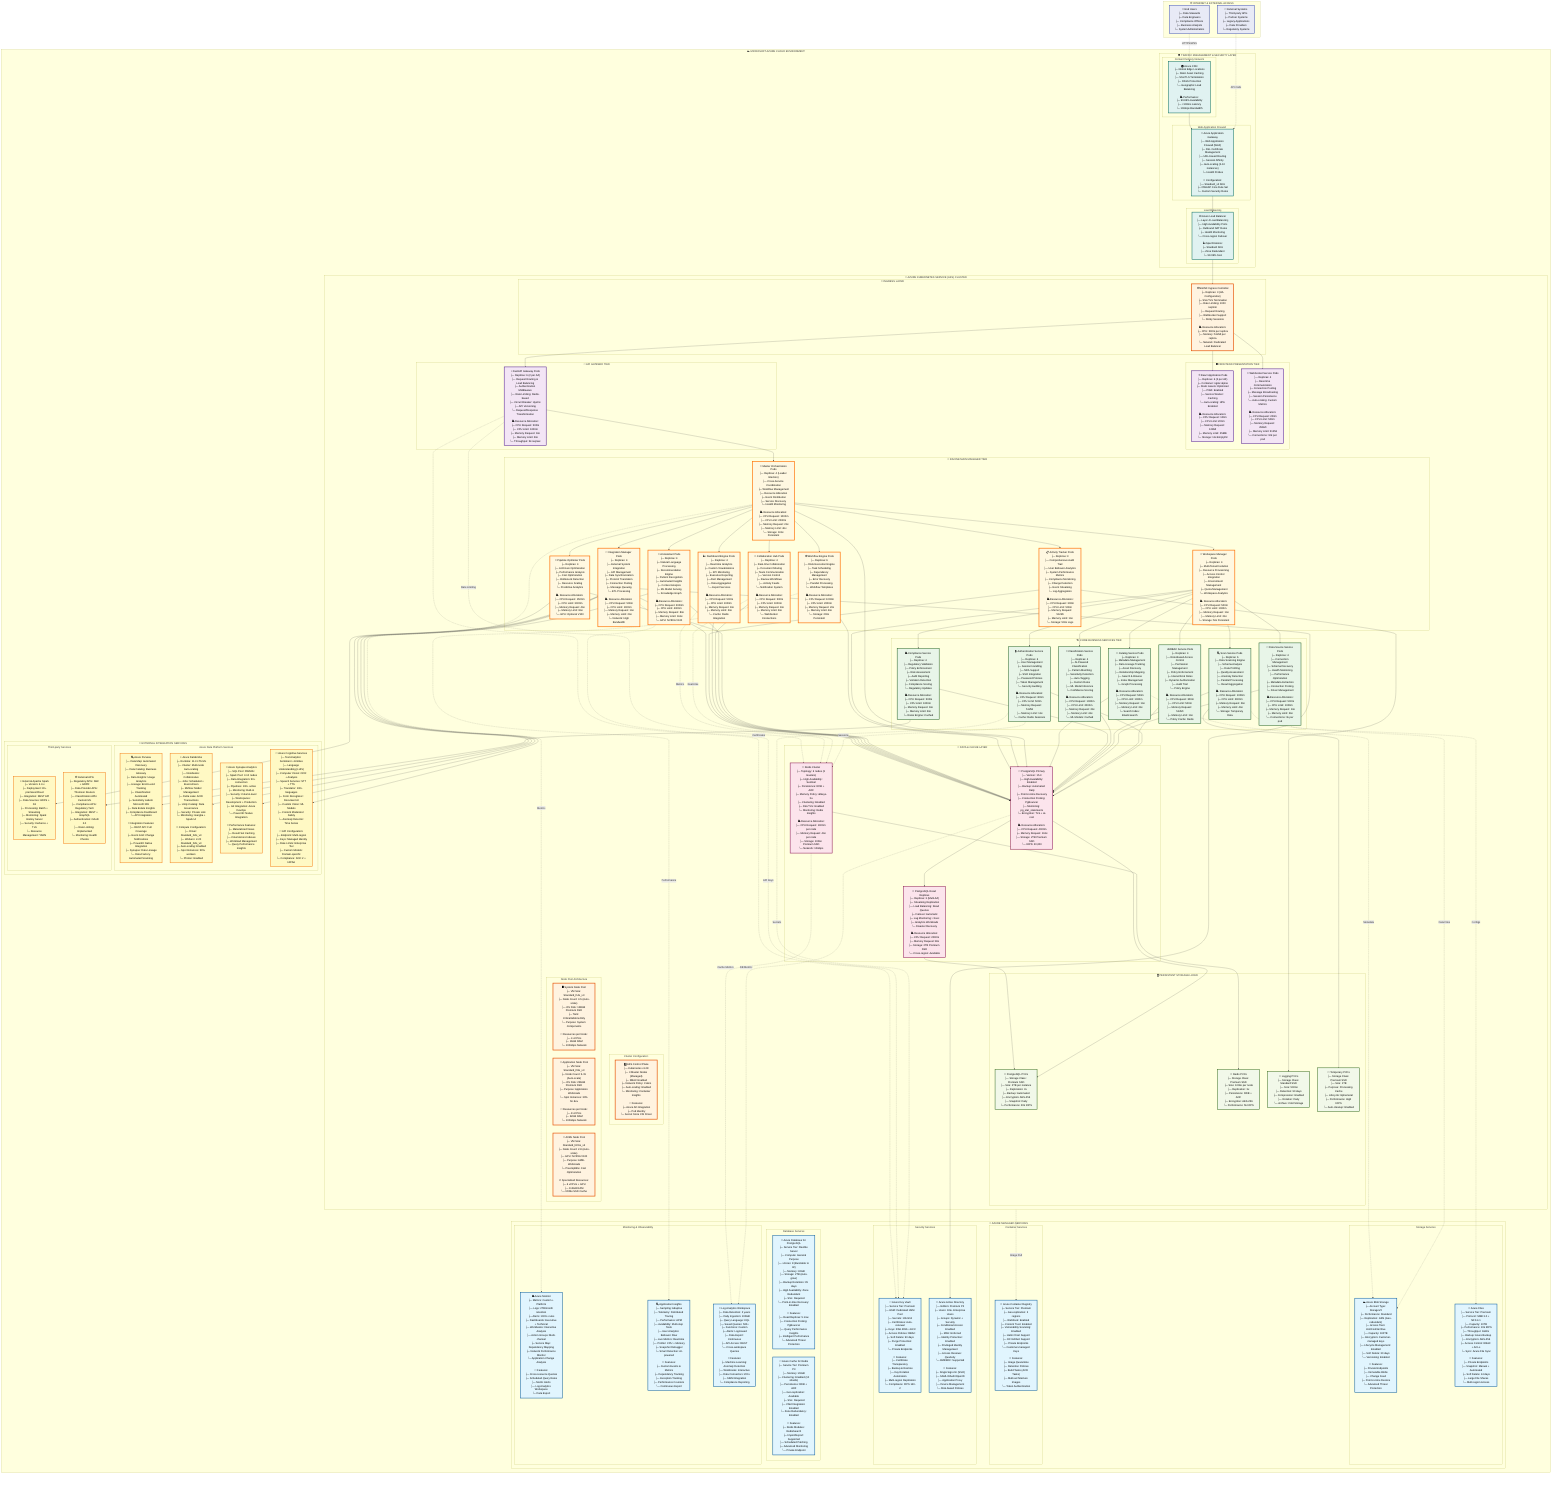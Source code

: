 graph TB
    %% ========================================================================
    %% DATAWAVE DATA GOVERNANCE SYSTEM - ADVANCED DEPLOYMENT ARCHITECTURE
    %% ========================================================================
    
    %% Internet & External Access
    subgraph INTERNET["🌐 INTERNET & EXTERNAL ACCESS"]
        direction TB
        USERS["👥 End Users<br/>├─ Data Stewards<br/>├─ Data Engineers<br/>├─ Compliance Officers<br/>├─ Business Analysts<br/>└─ System Administrators"]
        EXTERNAL_SYSTEMS["🔗 External Systems<br/>├─ Third-party APIs<br/>├─ Partner Systems<br/>├─ Legacy Applications<br/>├─ Data Providers<br/>└─ Regulatory Systems"]
    end
    
    %% Azure Cloud Environment
    subgraph AZURE_CLOUD["☁️ MICROSOFT AZURE CLOUD ENVIRONMENT"]
        direction TB
        
        %% Traffic Management & Security Layer
        subgraph TRAFFIC_MGT["🛡️ TRAFFIC MANAGEMENT & SECURITY LAYER"]
            direction TB
            subgraph CDN_LAYER["Content Delivery Network"]
                AZURE_CDN["🌍 Azure CDN<br/>├─ Global Edge Locations<br/>├─ Static Asset Caching<br/>├─ SSL/TLS Termination<br/>├─ DDoS Protection<br/>└─ Geographic Load Balancing<br/><br/>📊 Performance:<br/>├─ 99.99% Availability<br/>├─ <100ms Latency<br/>└─ 10Gbps Bandwidth"]
            end
            
            subgraph WAF_LAYER["Web Application Firewall"]
                APP_GATEWAY["🔐 Azure Application Gateway<br/>├─ Web Application Firewall (WAF)<br/>├─ SSL Certificate Management<br/>├─ URL-based Routing<br/>├─ Session Affinity<br/>├─ Auto-scaling (2-10 instances)<br/>└─ Health Probes<br/><br/>🔧 Configuration:<br/>├─ Standard_v2 SKU<br/>├─ OWASP Core Rule Set<br/>└─ Custom Security Rules"]
            end
            
            subgraph LOAD_BALANCER["Load Balancing"]
                AZURE_LB["⚖️ Azure Load Balancer<br/>├─ Layer 4 Load Balancing<br/>├─ High Availability Ports<br/>├─ Outbound NAT Rules<br/>├─ Health Monitoring<br/>└─ Cross-region Failover<br/><br/>📈 Specifications:<br/>├─ Standard SKU<br/>├─ Zone Redundant<br/>└─ 99.99% SLA"]
            end
        end
        
        %% Container Orchestration Platform
        subgraph AKS_CLUSTER["🚢 AZURE KUBERNETES SERVICE (AKS) CLUSTER"]
            direction TB
            
            %% Cluster Configuration
            subgraph CLUSTER_CONFIG["Cluster Configuration"]
                AKS_CONTROL["🎛️ AKS Control Plane<br/>├─ Kubernetes v1.28<br/>├─ 3 Master Nodes (Managed)<br/>├─ RBAC Enabled<br/>├─ Network Policy: Calico<br/>├─ Auto-scaling: Enabled<br/>└─ Monitoring: Container Insights<br/><br/>🔧 Features:<br/>├─ Azure AD Integration<br/>├─ Pod Identity<br/>└─ Secret Store CSI Driver"]
            end
            
            %% Node Pools
            subgraph NODE_POOLS["Node Pool Architecture"]
                SYSTEM_POOL["🖥️ System Node Pool<br/>├─ VM Size: Standard_D4s_v3<br/>├─ Node Count: 3-5 (Auto-scale)<br/>├─ OS Disk: 128GB Premium SSD<br/>├─ Taint: CriticalAddonsOnly<br/>└─ Purpose: System Components<br/><br/>💾 Resources per Node:<br/>├─ 4 vCPUs<br/>├─ 16GB RAM<br/>└─ 100Gbps Network"]
                
                APPLICATION_POOL["🚀 Application Node Pool<br/>├─ VM Size: Standard_D8s_v3<br/>├─ Node Count: 5-15 (Auto-scale)<br/>├─ OS Disk: 256GB Premium SSD<br/>├─ Purpose: Application Workloads<br/>└─ Spot Instances: 30% for dev<br/><br/>💾 Resources per Node:<br/>├─ 8 vCPUs<br/>├─ 32GB RAM<br/>└─ 100Gbps Network"]
                
                AI_POOL["🧠 AI/ML Node Pool<br/>├─ VM Size: Standard_NC6s_v3<br/>├─ Node Count: 2-8 (Auto-scale)<br/>├─ GPU: NVIDIA V100<br/>├─ Purpose: AI/ML Workloads<br/>└─ Preemptible: Cost Optimization<br/><br/>🔥 Specialized Resources:<br/>├─ 6 vCPUs + GPU<br/>├─ 112GB RAM<br/>└─ NVMe SSD Cache"]
            end
            
            %% Ingress Layer
            subgraph INGRESS_LAYER["🚪 INGRESS LAYER"]
                NGINX_INGRESS["🌐 NGINX Ingress Controller<br/>├─ Replicas: 3 (HA Configuration)<br/>├─ SSL/TLS Termination<br/>├─ Rate Limiting: 1000 req/min<br/>├─ Request Routing<br/>├─ WebSocket Support<br/>└─ Sticky Sessions<br/><br/>📊 Resource Allocation:<br/>├─ CPU: 500m per replica<br/>├─ Memory: 512Mi per replica<br/>└─ Network: Dedicated Load Balancer"]
            end
            
            %% Frontend Tier
            subgraph FRONTEND_TIER["🖥️ FRONTEND PRESENTATION TIER"]
                direction TB
                REACT_PODS["⚛️ React Application Pods<br/>├─ Replicas: 6 (2 per AZ)<br/>├─ Container: nginx:alpine<br/>├─ Static Assets: Optimized<br/>├─ PWA: Enabled<br/>├─ Service Worker: Caching<br/>└─ Auto-scaling: HPA Enabled<br/><br/>📊 Resource Allocation:<br/>├─ CPU Request: 100m<br/>├─ CPU Limit: 200m<br/>├─ Memory Request: 128Mi<br/>├─ Memory Limit: 256Mi<br/>└─ Storage: 1Gi EmptyDir"]
                
                WEBSOCKET_PODS["🔌 WebSocket Service Pods<br/>├─ Replicas: 4<br/>├─ Real-time Communication<br/>├─ Connection Pooling<br/>├─ Message Broadcasting<br/>├─ Session Persistence<br/>└─ Auto-scaling: Custom Metrics<br/><br/>📊 Resource Allocation:<br/>├─ CPU Request: 200m<br/>├─ CPU Limit: 500m<br/>├─ Memory Request: 256Mi<br/>├─ Memory Limit: 512Mi<br/>└─ Connections: 10k per pod"]
            end
            
            %% API Gateway Tier
            subgraph API_GATEWAY_TIER["🚪 API GATEWAY TIER"]
                FASTAPI_PODS["⚡ FastAPI Gateway Pods<br/>├─ Replicas: 6 (2 per AZ)<br/>├─ Request Routing & Load Balancing<br/>├─ Authentication Middleware<br/>├─ Rate Limiting: Redis-based<br/>├─ Circuit Breaker: Hystrix<br/>├─ API Versioning<br/>└─ Request/Response Transformation<br/><br/>📊 Resource Allocation:<br/>├─ CPU Request: 500m<br/>├─ CPU Limit: 1000m<br/>├─ Memory Request: 1Gi<br/>├─ Memory Limit: 2Gi<br/>└─ Throughput: 5k req/sec"]
            end
            
            %% Racine Main Manager Tier
            subgraph RACINE_TIER["👑 RACINE MAIN MANAGER TIER"]
                direction TB
                ORCHESTRATION_PODS["🎯 Master Orchestration Pods<br/>├─ Replicas: 4 (Leader Election)<br/>├─ Cross-Service Coordination<br/>├─ Workflow Management<br/>├─ Resource Allocation<br/>├─ Event Distribution<br/>├─ Service Discovery<br/>└─ Health Monitoring<br/><br/>📊 Resource Allocation:<br/>├─ CPU Request: 1000m<br/>├─ CPU Limit: 2000m<br/>├─ Memory Request: 2Gi<br/>├─ Memory Limit: 4Gi<br/>└─ Storage: 10Gi Persistent"]
                
                WORKSPACE_PODS["🏢 Workspace Manager Pods<br/>├─ Replicas: 4<br/>├─ Multi-Tenant Isolation<br/>├─ Resource Provisioning<br/>├─ Access Control Integration<br/>├─ Environment Management<br/>├─ Quota Management<br/>└─ Workspace Analytics<br/><br/>📊 Resource Allocation:<br/>├─ CPU Request: 500m<br/>├─ CPU Limit: 1000m<br/>├─ Memory Request: 1Gi<br/>├─ Memory Limit: 2Gi<br/>└─ Storage: 5Gi Persistent"]
                
                WORKFLOW_PODS["⚙️ Workflow Engine Pods<br/>├─ Replicas: 6<br/>├─ DAG Execution Engine<br/>├─ Task Scheduling<br/>├─ Dependency Management<br/>├─ Error Recovery<br/>├─ Parallel Processing<br/>└─ Workflow Templates<br/><br/>📊 Resource Allocation:<br/>├─ CPU Request: 1000m<br/>├─ CPU Limit: 2000m<br/>├─ Memory Request: 2Gi<br/>├─ Memory Limit: 4Gi<br/>└─ Storage: 20Gi Persistent"]
                
                PIPELINE_PODS["🚀 Pipeline Optimizer Pods<br/>├─ Replicas: 4<br/>├─ AI-Driven Optimization<br/>├─ Performance Analysis<br/>├─ Cost Optimization<br/>├─ Bottleneck Detection<br/>├─ Resource Scaling<br/>└─ Predictive Analytics<br/><br/>📊 Resource Allocation:<br/>├─ CPU Request: 1500m<br/>├─ CPU Limit: 3000m<br/>├─ Memory Request: 4Gi<br/>├─ Memory Limit: 8Gi<br/>└─ GPU: Optional V100"]
                
                AI_ASSISTANT_PODS["🧠 AI Assistant Pods<br/>├─ Replicas: 4<br/>├─ Natural Language Processing<br/>├─ Recommendation Engine<br/>├─ Pattern Recognition<br/>├─ Automated Insights<br/>├─ Context Analysis<br/>├─ ML Model Serving<br/>└─ Knowledge Graph<br/><br/>📊 Resource Allocation:<br/>├─ CPU Request: 2000m<br/>├─ CPU Limit: 4000m<br/>├─ Memory Request: 8Gi<br/>├─ Memory Limit: 16Gi<br/>└─ GPU: NVIDIA V100"]
                
                COLLABORATION_PODS["👥 Collaboration Hub Pods<br/>├─ Replicas: 4<br/>├─ Real-time Collaboration<br/>├─ Document Sharing<br/>├─ Team Communication<br/>├─ Version Control<br/>├─ Review Workflows<br/>├─ Activity Feeds<br/>└─ Notification System<br/><br/>📊 Resource Allocation:<br/>├─ CPU Request: 500m<br/>├─ CPU Limit: 1000m<br/>├─ Memory Request: 1Gi<br/>├─ Memory Limit: 2Gi<br/>└─ WebSocket Connections"]
                
                DASHBOARD_PODS["📈 Dashboard Engine Pods<br/>├─ Replicas: 4<br/>├─ Real-time Analytics<br/>├─ Custom Visualizations<br/>├─ KPI Monitoring<br/>├─ Executive Reporting<br/>├─ Alert Management<br/>├─ Data Aggregation<br/>└─ Export Services<br/><br/>📊 Resource Allocation:<br/>├─ CPU Request: 500m<br/>├─ CPU Limit: 1000m<br/>├─ Memory Request: 1Gi<br/>├─ Memory Limit: 2Gi<br/>└─ Cache: Redis Integration"]
                
                ACTIVITY_PODS["📋 Activity Tracker Pods<br/>├─ Replicas: 3<br/>├─ Comprehensive Audit Trail<br/>├─ User Behavior Analytics<br/>├─ System Performance Metrics<br/>├─ Compliance Monitoring<br/>├─ Change Detection<br/>├─ Event Streaming<br/>└─ Log Aggregation<br/><br/>📊 Resource Allocation:<br/>├─ CPU Request: 300m<br/>├─ CPU Limit: 500m<br/>├─ Memory Request: 512Mi<br/>├─ Memory Limit: 1Gi<br/>└─ Storage: 50Gi Logs"]
                
                INTEGRATION_PODS["🔌 Integration Manager Pods<br/>├─ Replicas: 4<br/>├─ External System Integration<br/>├─ API Management<br/>├─ Data Synchronization<br/>├─ Protocol Translation<br/>├─ Connection Pooling<br/>├─ Message Queuing<br/>└─ ETL Processing<br/><br/>📊 Resource Allocation:<br/>├─ CPU Request: 500m<br/>├─ CPU Limit: 1000m<br/>├─ Memory Request: 1Gi<br/>├─ Memory Limit: 2Gi<br/>└─ Network: High Bandwidth"]
            end
            
            %% Core Business Services Tier
            subgraph CORE_SERVICES_TIER["🏗️ CORE BUSINESS SERVICES TIER"]
                direction TB
                AUTH_PODS["🔒 Authentication Service Pods<br/>├─ Replicas: 6<br/>├─ User Management<br/>├─ Session Handling<br/>├─ MFA Support<br/>├─ SSO Integration<br/>├─ Password Policies<br/>├─ Token Management<br/>└─ Security Auditing<br/><br/>📊 Resource Allocation:<br/>├─ CPU Request: 300m<br/>├─ CPU Limit: 500m<br/>├─ Memory Request: 512Mi<br/>├─ Memory Limit: 1Gi<br/>└─ Cache: Redis Sessions"]
                
                RBAC_PODS["🗝️ RBAC Service Pods<br/>├─ Replicas: 4<br/>├─ Role-Based Access Control<br/>├─ Permission Management<br/>├─ Policy Enforcement<br/>├─ Hierarchical Roles<br/>├─ Dynamic Authorization<br/>├─ Audit Trail<br/>└─ Policy Engine<br/><br/>📊 Resource Allocation:<br/>├─ CPU Request: 300m<br/>├─ CPU Limit: 500m<br/>├─ Memory Request: 512Mi<br/>├─ Memory Limit: 1Gi<br/>└─ Policy Cache: Redis"]
                
                DATA_SOURCE_PODS["💾 Data Source Service Pods<br/>├─ Replicas: 4<br/>├─ Connection Management<br/>├─ Schema Discovery<br/>├─ Health Monitoring<br/>├─ Performance Optimization<br/>├─ Metadata Extraction<br/>├─ Connection Pooling<br/>└─ Driver Management<br/><br/>📊 Resource Allocation:<br/>├─ CPU Request: 500m<br/>├─ CPU Limit: 1000m<br/>├─ Memory Request: 1Gi<br/>├─ Memory Limit: 2Gi<br/>└─ Connections: 1k per pod"]
                
                SCAN_PODS["🔍 Scan Service Pods<br/>├─ Replicas: 6<br/>├─ Data Scanning Engine<br/>├─ Schema Analysis<br/>├─ Data Profiling<br/>├─ Quality Assessment<br/>├─ Anomaly Detection<br/>├─ Parallel Processing<br/>└─ Result Aggregation<br/><br/>📊 Resource Allocation:<br/>├─ CPU Request: 1000m<br/>├─ CPU Limit: 2000m<br/>├─ Memory Request: 2Gi<br/>├─ Memory Limit: 4Gi<br/>└─ Storage: Temporary Data"]
                
                CLASSIFICATION_PODS["🔖 Classification Service Pods<br/>├─ Replicas: 4<br/>├─ AI-Powered Classification<br/>├─ Pattern Matching<br/>├─ Sensitivity Detection<br/>├─ Auto-Tagging<br/>├─ Custom Rules<br/>├─ ML Model Inference<br/>└─ Confidence Scoring<br/><br/>📊 Resource Allocation:<br/>├─ CPU Request: 1000m<br/>├─ CPU Limit: 2000m<br/>├─ Memory Request: 2Gi<br/>├─ Memory Limit: 4Gi<br/>└─ ML Models: Cached"]
                
                COMPLIANCE_PODS["📊 Compliance Service Pods<br/>├─ Replicas: 4<br/>├─ Regulatory Validation<br/>├─ Policy Enforcement<br/>├─ Risk Assessment<br/>├─ Audit Reporting<br/>├─ Violation Detection<br/>├─ Compliance Scoring<br/>└─ Regulatory Updates<br/><br/>📊 Resource Allocation:<br/>├─ CPU Request: 500m<br/>├─ CPU Limit: 1000m<br/>├─ Memory Request: 1Gi<br/>├─ Memory Limit: 2Gi<br/>└─ Rules Engine: Cached"]
                
                CATALOG_PODS["📖 Catalog Service Pods<br/>├─ Replicas: 4<br/>├─ Metadata Management<br/>├─ Data Lineage Tracking<br/>├─ Asset Discovery<br/>├─ Relationship Mapping<br/>├─ Search & Browse<br/>├─ Index Management<br/>└─ Graph Processing<br/><br/>📊 Resource Allocation:<br/>├─ CPU Request: 500m<br/>├─ CPU Limit: 1000m<br/>├─ Memory Request: 1Gi<br/>├─ Memory Limit: 2Gi<br/>└─ Search Index: Elasticsearch"]
            end
            
            %% Data & Cache Layer
            subgraph DATA_CACHE_LAYER["💾 DATA & CACHE LAYER"]
                direction TB
                POSTGRES_PRIMARY["🐘 PostgreSQL Primary<br/>├─ Version: 15.3<br/>├─ High Availability: Enabled<br/>├─ Backup: Automated Daily<br/>├─ Point-in-time Recovery<br/>├─ Connection Pooling: PgBouncer<br/>├─ Monitoring: pg_stat_statements<br/>└─ Encryption: TLS + at-rest<br/><br/>📊 Resource Allocation:<br/>├─ CPU Request: 4000m<br/>├─ Memory Request: 16Gi<br/>├─ Storage: 2TB Premium SSD<br/>└─ IOPS: 20,000"]
                
                POSTGRES_REPLICAS["🐘 PostgreSQL Read Replicas<br/>├─ Replicas: 3 (Multi-AZ)<br/>├─ Streaming Replication<br/>├─ Load Balancing: Read Queries<br/>├─ Failover: Automatic<br/>├─ Lag Monitoring: <1sec<br/>├─ Analytics Workloads<br/>└─ Disaster Recovery<br/><br/>📊 Resource Allocation:<br/>├─ CPU Request: 2000m<br/>├─ Memory Request: 8Gi<br/>├─ Storage: 2TB Premium SSD<br/>└─ Cross-region: Available"]
                
                REDIS_CLUSTER["🔴 Redis Cluster<br/>├─ Topology: 6 nodes (3 masters)<br/>├─ High Availability: Sentinel<br/>├─ Persistence: RDB + AOF<br/>├─ Memory Policy: allkeys-lru<br/>├─ Clustering: Enabled<br/>├─ SSL/TLS: Enabled<br/>└─ Monitoring: Redis Insights<br/><br/>📊 Resource Allocation:<br/>├─ CPU Request: 1000m per node<br/>├─ Memory Request: 4Gi per node<br/>├─ Storage: 100Gi Premium SSD<br/>└─ Network: 10Gbps"]
            end
            
            %% Storage Layer
            subgraph STORAGE_LAYER["🗄️ PERSISTENT STORAGE LAYER"]
                direction TB
                PVC_POSTGRES["💽 PostgreSQL PVCs<br/>├─ Storage Class: Premium SSD<br/>├─ Size: 2TB per instance<br/>├─ Replication: 3x<br/>├─ Backup: Automated<br/>├─ Encryption: AES-256<br/>├─ Snapshot: Daily<br/>└─ Performance: 20k IOPS"]
                
                PVC_REDIS["💽 Redis PVCs<br/>├─ Storage Class: Premium SSD<br/>├─ Size: 100Gi per node<br/>├─ Replication: 3x<br/>├─ Persistence: RDB + AOF<br/>├─ Encryption: AES-256<br/>└─ Performance: 5k IOPS"]
                
                PVC_LOGS["📝 Logging PVCs<br/>├─ Storage Class: Standard SSD<br/>├─ Size: 500Gi<br/>├─ Retention: 90 days<br/>├─ Compression: Enabled<br/>├─ Rotation: Daily<br/>└─ Archive: Cold Storage"]
                
                PVC_TEMP["🔄 Temporary PVCs<br/>├─ Storage Class: Premium SSD<br/>├─ Size: 1TB<br/>├─ Purpose: Processing Cache<br/>├─ Lifecycle: Ephemeral<br/>├─ Performance: High IOPS<br/>└─ Auto-cleanup: Enabled"]
            end
        end
        
        %% Managed Azure Services
        subgraph AZURE_MANAGED["🔧 AZURE MANAGED SERVICES"]
            direction TB
            
            subgraph DATABASE_SERVICES["Database Services"]
                AZURE_POSTGRES["🐘 Azure Database for PostgreSQL<br/>├─ Service Tier: Flexible Server<br/>├─ Compute: General Purpose<br/>├─ vCores: 8 (Burstable to 32)<br/>├─ Memory: 32GB<br/>├─ Storage: 2TB (Auto-grow)<br/>├─ Backup Retention: 35 days<br/>├─ High Availability: Zone Redundant<br/>├─ SSL: Required<br/>└─ Point-in-time Recovery: Enabled<br/><br/>🔧 Features:<br/>├─ Read Replicas: 5 max<br/>├─ Connection Pooling: PgBouncer<br/>├─ Query Performance Insights<br/>├─ Intelligent Performance<br/>└─ Advanced Threat Protection"]
                
                AZURE_REDIS["🔴 Azure Cache for Redis<br/>├─ Service Tier: Premium P3<br/>├─ Memory: 26GB<br/>├─ Clustering: Enabled (10 shards)<br/>├─ Persistence: RDB + AOF<br/>├─ Geo-replication: Available<br/>├─ SSL: Required<br/>├─ VNet Integration: Enabled<br/>└─ Zone Redundancy: Enabled<br/><br/>🔧 Features:<br/>├─ Redis Modules: RedisSearch<br/>├─ Import/Export: Supported<br/>├─ Scheduled Patching<br/>├─ Advanced Monitoring<br/>└─ Private Endpoint"]
            end
            
            subgraph STORAGE_SERVICES["Storage Services"]
                BLOB_STORAGE["☁️ Azure Blob Storage<br/>├─ Account Type: StorageV2<br/>├─ Performance: Standard<br/>├─ Replication: GRS (Geo-redundant)<br/>├─ Access Tiers: Hot/Cool/Archive<br/>├─ Capacity: 100TB<br/>├─ Encryption: Customer-managed keys<br/>├─ Lifecycle Management: Enabled<br/>├─ Soft Delete: 30 days<br/>└─ Versioning: Enabled<br/><br/>🔧 Features:<br/>├─ Private Endpoints<br/>├─ Immutable Blobs<br/>├─ Change Feed<br/>├─ Point-in-time Restore<br/>└─ Advanced Threat Protection"]
                
                FILE_STORAGE["📁 Azure Files<br/>├─ Service Tier: Premium<br/>├─ Protocol: SMB 3.0 + NFS 4.1<br/>├─ Capacity: 10TB<br/>├─ Performance: 10k IOPS<br/>├─ Throughput: 1GB/s<br/>├─ Backup: Azure Backup<br/>├─ Encryption: AES-256<br/>├─ Access Control: RBAC + ACLs<br/>└─ Sync: Azure File Sync<br/><br/>🔧 Features:<br/>├─ Private Endpoints<br/>├─ Snapshot: Manual + Automated<br/>├─ Soft Delete: 14 days<br/>├─ Large File Shares<br/>└─ Multi-region Access"]
            end
            
            subgraph CONTAINER_SERVICES["Container Services"]
                ACR["🐳 Azure Container Registry<br/>├─ Service Tier: Premium<br/>├─ Geo-replication: 3 regions<br/>├─ Webhook: Enabled<br/>├─ Content Trust: Enabled<br/>├─ Vulnerability Scanning: Enabled<br/>├─ Helm Chart Support<br/>├─ OCI Artifact Support<br/>├─ Private Endpoints<br/>└─ Customer-managed Keys<br/><br/>🔧 Features:<br/>├─ Image Quarantine<br/>├─ Retention Policies<br/>├─ Build Tasks (ACR Tasks)<br/>├─ Multi-architecture Images<br/>└─ Token Authentication"]
            end
            
            subgraph SECURITY_SERVICES["Security Services"]
                KEY_VAULT["🔐 Azure Key Vault<br/>├─ Service Tier: Premium<br/>├─ HSM: Dedicated HSM Pool<br/>├─ Secrets: 10k limit<br/>├─ Certificates: Auto-renewal<br/>├─ Keys: RSA 4096 + ECC<br/>├─ Access Policies: RBAC<br/>├─ Soft Delete: 90 days<br/>├─ Purge Protection: Enabled<br/>└─ Private Endpoints<br/><br/>🔧 Features:<br/>├─ Certificate Transparency<br/>├─ Backup & Restore<br/>├─ Key Rotation Automation<br/>├─ Multi-region Replication<br/>└─ Compliance: FIPS 140-2"]
                
                AZURE_AD["🔑 Azure Active Directory<br/>├─ Edition: Premium P2<br/>├─ Users: 10k+ Enterprise Users<br/>├─ Groups: Dynamic + Security<br/>├─ Conditional Access: Enabled<br/>├─ MFA: Enforced<br/>├─ Identity Protection: Enabled<br/>├─ Privileged Identity Management<br/>├─ Access Reviews: Quarterly<br/>└─ B2B/B2C: Supported<br/><br/>🔧 Features:<br/>├─ Single Sign-On (SSO)<br/>├─ SAML/OAuth/OpenID<br/>├─ Application Proxy<br/>├─ Device Management<br/>└─ Risk-based Policies"]
            end
            
            subgraph MONITORING_SERVICES["Monitoring & Observability"]
                AZURE_MONITOR["📊 Azure Monitor<br/>├─ Metrics: Custom + Platform<br/>├─ Logs: 2TB/month retention<br/>├─ Alerts: 1000+ rules<br/>├─ Dashboards: Executive + Technical<br/>├─ Workbooks: Interactive Analysis<br/>├─ Action Groups: Multi-channel<br/>├─ Service Map: Dependency Mapping<br/>├─ Network Performance Monitor<br/>└─ Application Change Analysis<br/><br/>🔧 Features:<br/>├─ Cross-resource Queries<br/>├─ Scheduled Query Rules<br/>├─ Metric Alerts<br/>├─ Log Analytics Workspace<br/>└─ Data Export"]
                
                APP_INSIGHTS["🔍 Application Insights<br/>├─ Sampling: Adaptive<br/>├─ Telemetry: Distributed Tracing<br/>├─ Performance: APM<br/>├─ Availability: Multi-step Tests<br/>├─ User Analytics: Behavior Flow<br/>├─ Live Metrics: Real-time<br/>├─ Profiler: CPU + Memory<br/>├─ Snapshot Debugger<br/>└─ Smart Detection: AI-powered<br/><br/>🔧 Features:<br/>├─ Custom Events & Metrics<br/>├─ Dependency Tracking<br/>├─ Exception Tracking<br/>├─ Performance Counters<br/>└─ Continuous Export"]
                
                LOG_ANALYTICS["📝 Log Analytics Workspace<br/>├─ Data Retention: 2 years<br/>├─ Daily Ingestion: 100GB<br/>├─ Query Language: KQL<br/>├─ Saved Queries: 500+<br/>├─ Functions: Custom<br/>├─ Alerts: Log-based<br/>├─ Data Export: Continuous<br/>├─ API Access: REST<br/>└─ Cross-workspace Queries<br/><br/>🔧 Features:<br/>├─ Machine Learning: Anomaly Detection<br/>├─ Workbooks: Interactive<br/>├─ Data Connectors: 200+<br/>├─ SIEM Integration<br/>└─ Compliance Reporting"]
            end
        end
        
        %% External Integration Services
        subgraph EXTERNAL_INTEGRATIONS["🔗 EXTERNAL INTEGRATION SERVICES"]
            direction TB
            
            subgraph AZURE_DATA_SERVICES["Azure Data Platform Services"]
                AZURE_PURVIEW["🔍 Azure Purview<br/>├─ Data Map: Automated Discovery<br/>├─ Data Catalog: Business Glossary<br/>├─ Data Insights: Usage Analytics<br/>├─ Lineage: End-to-end Tracking<br/>├─ Classification: Automated<br/>├─ Sensitivity Labels: Microsoft 365<br/>├─ Data Estate Insights<br/>├─ Compliance Dashboard<br/>└─ API Integration<br/><br/>🔧 Integration Features:<br/>├─ REST API: Full Coverage<br/>├─ Event Grid: Change Notifications<br/>├─ PowerBI: Native Integration<br/>├─ Synapse: Data Lineage<br/>└─ Data Factory: Automated Scanning"]
                
                AZURE_DATABRICKS["⚡ Azure Databricks<br/>├─ Runtime: 11.3 LTS ML<br/>├─ Cluster: Multi-node Auto-scaling<br/>├─ Notebooks: Collaborative<br/>├─ Jobs: Scheduled + Event-driven<br/>├─ MLflow: Model Management<br/>├─ Delta Lake: ACID Transactions<br/>├─ Unity Catalog: Data Governance<br/>├─ Security: Private Link<br/>└─ Monitoring: Ganglia + Spark UI<br/><br/>🔧 Compute Configuration:<br/>├─ Driver: Standard_D4s_v3<br/>├─ Workers: 2-20 Standard_D4s_v3<br/>├─ Auto-scaling: Enabled<br/>├─ Spot Instances: 50% workers<br/>└─ Photon: Enabled"]
                
                AZURE_SYNAPSE["🏢 Azure Synapse Analytics<br/>├─ SQL Pool: DW500c<br/>├─ Spark Pool: 3-10 nodes<br/>├─ Data Integration: 50+ connectors<br/>├─ Pipelines: 100+ active<br/>├─ Monitoring: Built-in<br/>├─ Security: Column-level<br/>├─ Workspaces: Development + Production<br/>├─ Git Integration: Azure DevOps<br/>└─ Power BI: Native Integration<br/><br/>🔧 Performance Features:<br/>├─ Materialized Views<br/>├─ Result Set Caching<br/>├─ Columnstore Indexes<br/>├─ Workload Management<br/>└─ Query Performance Insights"]
                
                COGNITIVE_SERVICES["🧠 Azure Cognitive Services<br/>├─ Text Analytics: Sentiment + Entities<br/>├─ Language Understanding (LUIS)<br/>├─ Computer Vision: OCR + Analysis<br/>├─ Speech Services: STT + TTS<br/>├─ Translator: 100+ languages<br/>├─ Form Recognizer: Document AI<br/>├─ Custom Vision: ML Models<br/>├─ Content Moderator: Safety<br/>└─ Anomaly Detector: Time Series<br/><br/>🔧 API Configuration:<br/>├─ Endpoint: Multi-region<br/>├─ Keys: Managed Identity<br/>├─ Rate Limits: Enterprise Tier<br/>├─ Custom Models: Domain-specific<br/>└─ Compliance: SOC 2 + HIPAA"]
            end
            
            subgraph THIRD_PARTY_SERVICES["Third-party Services"]
                SPARK_EXTERNAL["⚡ External Apache Spark<br/>├─ Version: 3.3.x<br/>├─ Deployment: On-premises/Cloud<br/>├─ Integration: REST API<br/>├─ Data Sources: HDFS + S3<br/>├─ Processing: Batch + Streaming<br/>├─ Monitoring: Spark History Server<br/>├─ Security: Kerberos + TLS<br/>└─ Resource Management: YARN"]
                
                EXTERNAL_APIS["🌐 External APIs<br/>├─ Regulatory APIs: SEC + GDPR<br/>├─ Data Provider APIs: Thomson Reuters<br/>├─ Classification APIs: Custom ML<br/>├─ Compliance APIs: Regulatory Tech<br/>├─ Integration: REST + GraphQL<br/>├─ Authentication: OAuth 2.0<br/>├─ Rate Limiting: Implemented<br/>└─ Monitoring: Health Checks"]
            end
        end
    end
    
    %% ========================================================================
    %% NETWORK CONNECTIONS & DATA FLOW
    %% ========================================================================
    
    %% External User Access
    USERS -.->|"HTTPS/WSS"| AZURE_CDN
    EXTERNAL_SYSTEMS -.->|"API Calls"| APP_GATEWAY
    
    %% Traffic Flow Through Azure
    AZURE_CDN --> APP_GATEWAY
    APP_GATEWAY --> AZURE_LB
    AZURE_LB --> NGINX_INGRESS
    
    %% Ingress to Frontend
    NGINX_INGRESS --> REACT_PODS
    NGINX_INGRESS --> WEBSOCKET_PODS
    NGINX_INGRESS --> FASTAPI_PODS
    
    %% API Gateway to Racine
    FASTAPI_PODS --> ORCHESTRATION_PODS
    
    %% Racine Internal Orchestration
    ORCHESTRATION_PODS --> WORKSPACE_PODS
    ORCHESTRATION_PODS --> WORKFLOW_PODS
    ORCHESTRATION_PODS --> PIPELINE_PODS
    ORCHESTRATION_PODS --> AI_ASSISTANT_PODS
    ORCHESTRATION_PODS --> COLLABORATION_PODS
    ORCHESTRATION_PODS --> DASHBOARD_PODS
    ORCHESTRATION_PODS --> ACTIVITY_PODS
    ORCHESTRATION_PODS --> INTEGRATION_PODS
    
    %% Workspace to Core Services
    WORKSPACE_PODS --> AUTH_PODS
    WORKSPACE_PODS --> RBAC_PODS
    WORKSPACE_PODS --> DATA_SOURCE_PODS
    WORKSPACE_PODS --> SCAN_PODS
    WORKSPACE_PODS --> CLASSIFICATION_PODS
    WORKSPACE_PODS --> COMPLIANCE_PODS
    WORKSPACE_PODS --> CATALOG_PODS
    
    %% Core Services to Database
    AUTH_PODS --> POSTGRES_PRIMARY
    RBAC_PODS --> POSTGRES_PRIMARY
    DATA_SOURCE_PODS --> POSTGRES_PRIMARY
    SCAN_PODS --> POSTGRES_PRIMARY
    CLASSIFICATION_PODS --> POSTGRES_PRIMARY
    COMPLIANCE_PODS --> POSTGRES_PRIMARY
    CATALOG_PODS --> POSTGRES_PRIMARY
    
    %% Racine Services to Database
    ORCHESTRATION_PODS --> POSTGRES_PRIMARY
    WORKSPACE_PODS --> POSTGRES_PRIMARY
    WORKFLOW_PODS --> POSTGRES_PRIMARY
    PIPELINE_PODS --> POSTGRES_PRIMARY
    AI_ASSISTANT_PODS --> POSTGRES_PRIMARY
    COLLABORATION_PODS --> POSTGRES_PRIMARY
    DASHBOARD_PODS --> POSTGRES_PRIMARY
    ACTIVITY_PODS --> POSTGRES_PRIMARY
    INTEGRATION_PODS --> POSTGRES_PRIMARY
    
    %% Database Replication
    POSTGRES_PRIMARY --> POSTGRES_REPLICAS
    
    %% Cache Connections
    AUTH_PODS -.->|"Sessions"| REDIS_CLUSTER
    COLLABORATION_PODS -.->|"Real-time"| REDIS_CLUSTER
    DASHBOARD_PODS -.->|"Metrics"| REDIS_CLUSTER
    FASTAPI_PODS -.->|"Rate Limiting"| REDIS_CLUSTER
    
    %% Storage Connections
    POSTGRES_PRIMARY --> PVC_POSTGRES
    POSTGRES_REPLICAS --> PVC_POSTGRES
    REDIS_CLUSTER --> PVC_REDIS
    ACTIVITY_PODS --> PVC_LOGS
    SCAN_PODS --> PVC_TEMP
    
    %% Managed Service Connections
    SCAN_PODS -.->|"Data Files"| BLOB_STORAGE
    CATALOG_PODS -.->|"Metadata"| BLOB_STORAGE
    DATA_SOURCE_PODS -.->|"Configs"| FILE_STORAGE
    
    %% Security Connections
    AUTH_PODS -.->|"Secrets"| KEY_VAULT
    INTEGRATION_PODS -.->|"API Keys"| KEY_VAULT
    FASTAPI_PODS -.->|"Certificates"| KEY_VAULT
    
    %% External Integration Connections
    INTEGRATION_PODS --> AZURE_AD
    INTEGRATION_PODS --> AZURE_PURVIEW
    INTEGRATION_PODS --> AZURE_DATABRICKS
    INTEGRATION_PODS --> AZURE_SYNAPSE
    AI_ASSISTANT_PODS --> COGNITIVE_SERVICES
    PIPELINE_PODS --> SPARK_EXTERNAL
    COMPLIANCE_PODS --> EXTERNAL_APIS
    
    %% Monitoring Connections
    ORCHESTRATION_PODS -.->|"Metrics"| AZURE_MONITOR
    WORKFLOW_PODS -.->|"Performance"| APP_INSIGHTS
    POSTGRES_PRIMARY -.->|"DB Metrics"| LOG_ANALYTICS
    REDIS_CLUSTER -.->|"Cache Metrics"| LOG_ANALYTICS
    
    %% Container Registry
    AKS_CLUSTER -.->|"Image Pull"| ACR
    
    %% ========================================================================
    %% STYLING & VISUAL ENHANCEMENTS
    %% ========================================================================
    
    classDef internetClass fill:#e8eaf6,stroke:#3f51b5,stroke-width:3px,color:#000
    classDef trafficClass fill:#e0f2f1,stroke:#00695c,stroke-width:3px,color:#000
    classDef aksClass fill:#fff3e0,stroke:#e65100,stroke-width:4px,color:#000
    classDef frontendClass fill:#f3e5f5,stroke:#4a148c,stroke-width:3px,color:#000
    classDef racineClass fill:#fff8e1,stroke:#ff6f00,stroke-width:4px,color:#000
    classDef coreClass fill:#e8f5e8,stroke:#1b5e20,stroke-width:3px,color:#000
    classDef dataClass fill:#fce4ec,stroke:#880e4f,stroke-width:3px,color:#000
    classDef storageClass fill:#f1f8e9,stroke:#33691e,stroke-width:3px,color:#000
    classDef managedClass fill:#e1f5fe,stroke:#01579b,stroke-width:3px,color:#000
    classDef externalClass fill:#fff9c4,stroke:#f57f17,stroke-width:3px,color:#000
    
    %% Apply styles
    class USERS,EXTERNAL_SYSTEMS internetClass
    class AZURE_CDN,APP_GATEWAY,AZURE_LB trafficClass
    class AKS_CONTROL,SYSTEM_POOL,APPLICATION_POOL,AI_POOL,NGINX_INGRESS aksClass
    class REACT_PODS,WEBSOCKET_PODS,FASTAPI_PODS frontendClass
    class ORCHESTRATION_PODS,WORKSPACE_PODS,WORKFLOW_PODS,PIPELINE_PODS,AI_ASSISTANT_PODS,COLLABORATION_PODS,DASHBOARD_PODS,ACTIVITY_PODS,INTEGRATION_PODS racineClass
    class AUTH_PODS,RBAC_PODS,DATA_SOURCE_PODS,SCAN_PODS,CLASSIFICATION_PODS,COMPLIANCE_PODS,CATALOG_PODS coreClass
    class POSTGRES_PRIMARY,POSTGRES_REPLICAS,REDIS_CLUSTER dataClass
    class PVC_POSTGRES,PVC_REDIS,PVC_LOGS,PVC_TEMP storageClass
    class AZURE_POSTGRES,AZURE_REDIS,BLOB_STORAGE,FILE_STORAGE,ACR,KEY_VAULT,AZURE_AD,AZURE_MONITOR,APP_INSIGHTS,LOG_ANALYTICS managedClass
    class AZURE_PURVIEW,AZURE_DATABRICKS,AZURE_SYNAPSE,COGNITIVE_SERVICES,SPARK_EXTERNAL,EXTERNAL_APIS externalClass